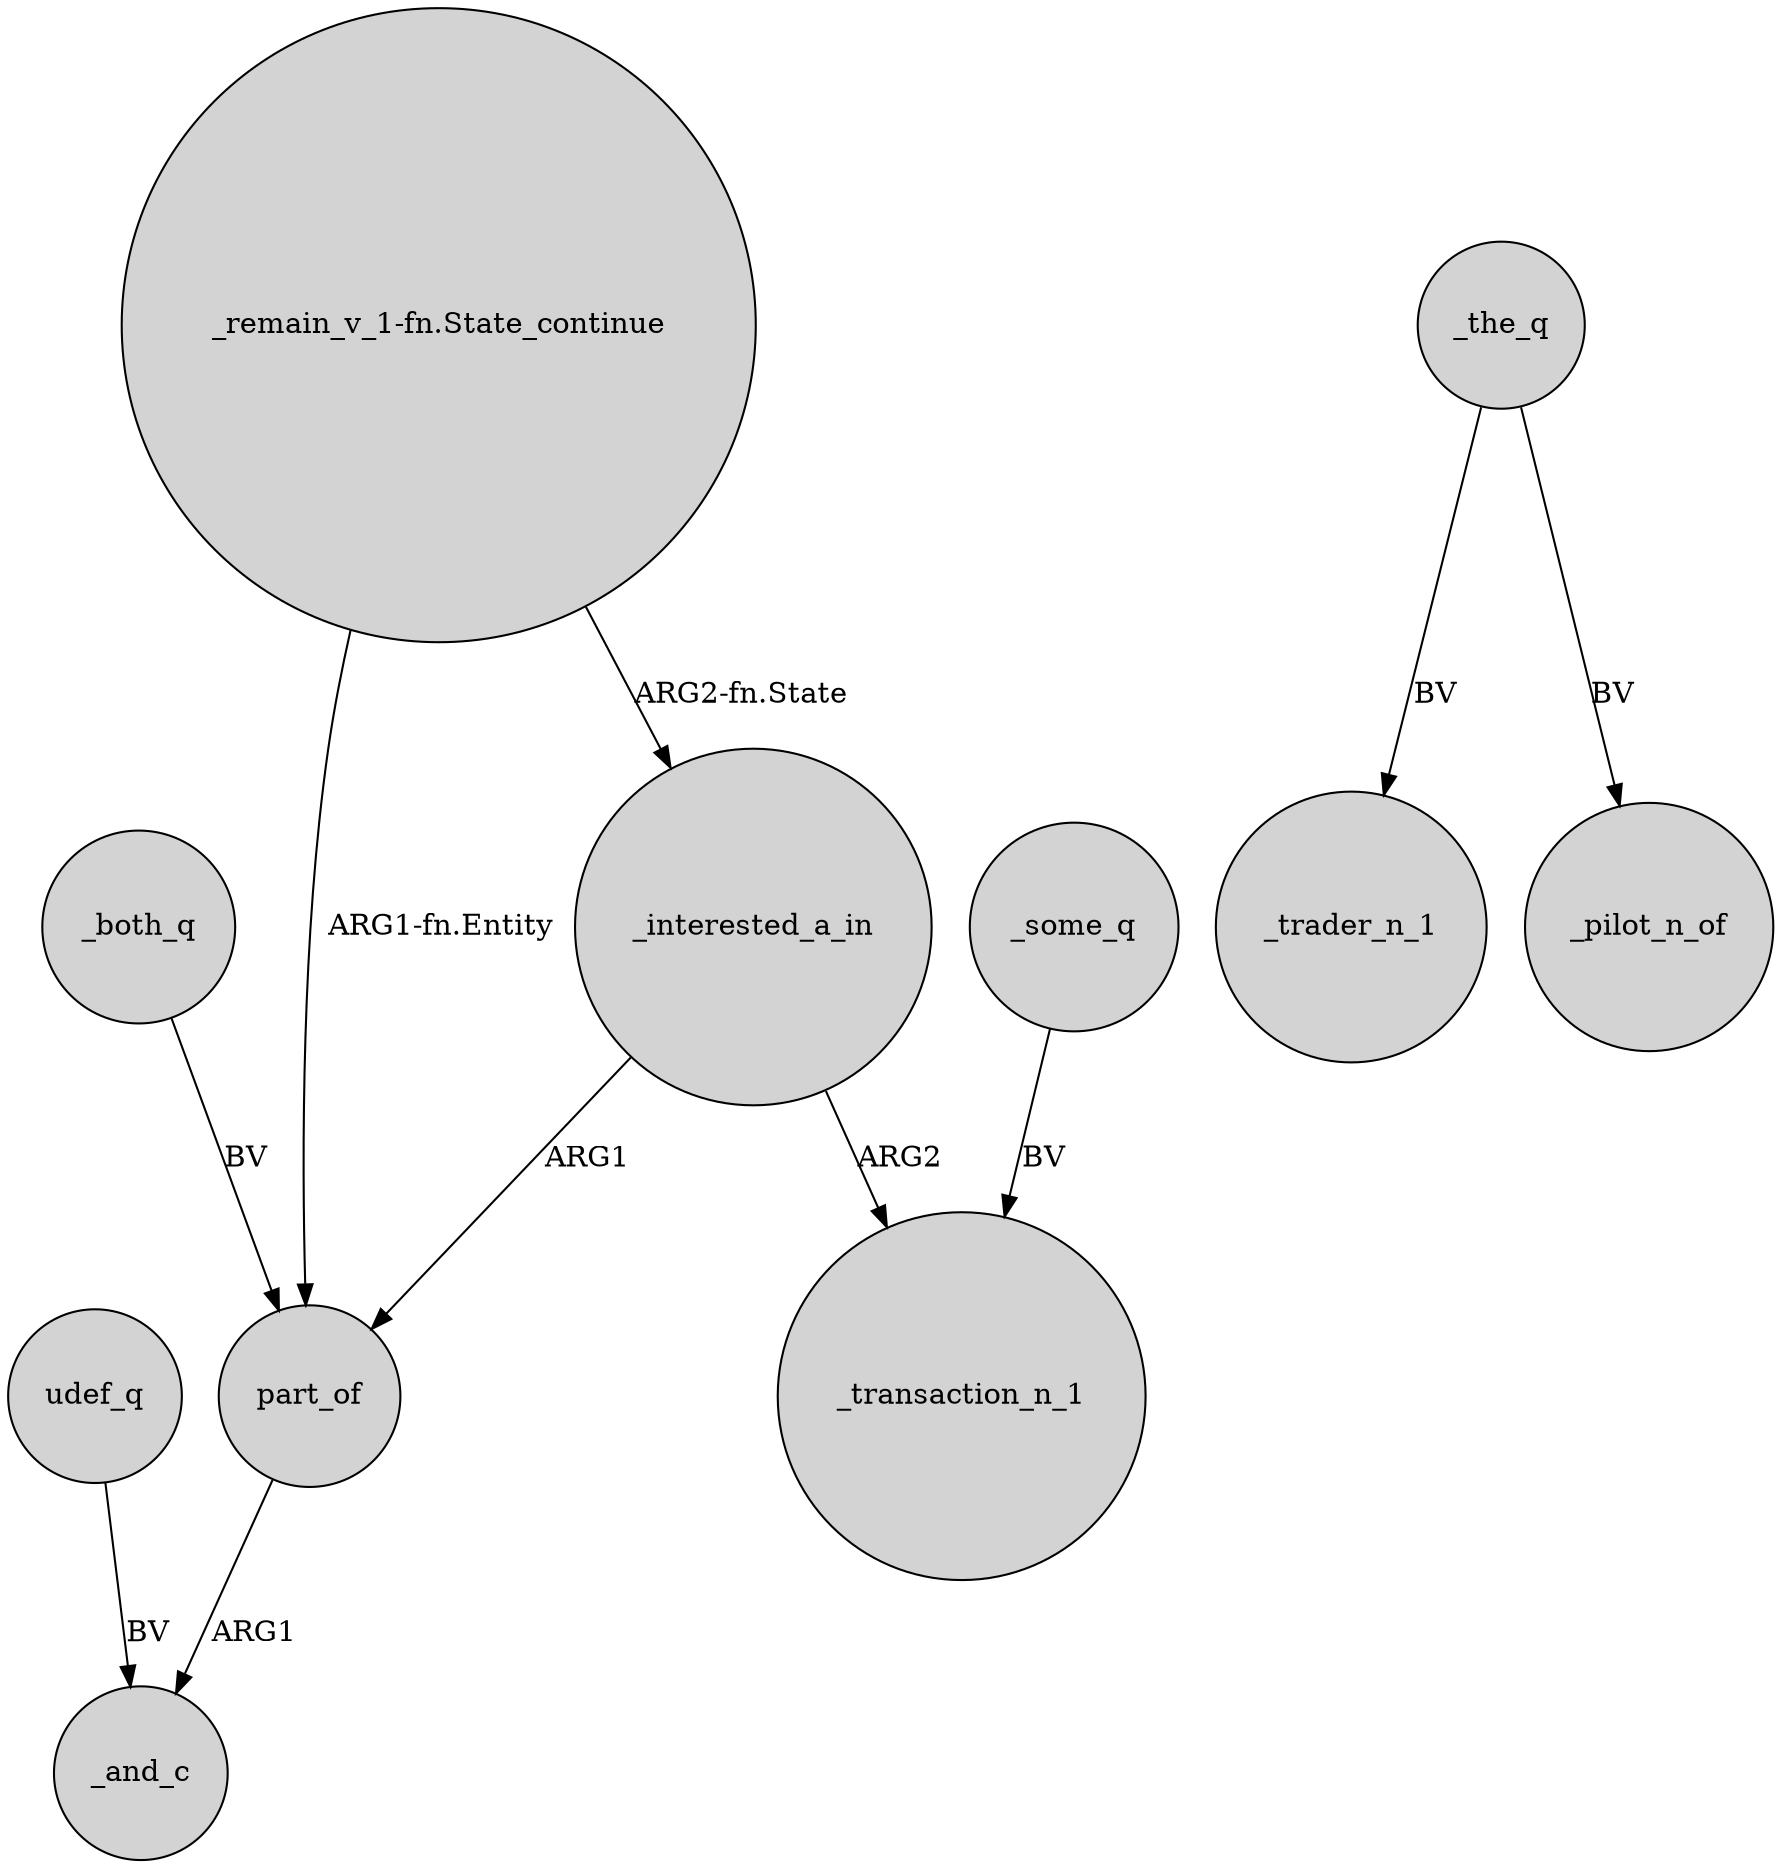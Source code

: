 digraph {
	node [shape=circle style=filled]
	_interested_a_in -> part_of [label=ARG1]
	_both_q -> part_of [label=BV]
	part_of -> _and_c [label=ARG1]
	udef_q -> _and_c [label=BV]
	_some_q -> _transaction_n_1 [label=BV]
	"_remain_v_1-fn.State_continue" -> _interested_a_in [label="ARG2-fn.State"]
	"_remain_v_1-fn.State_continue" -> part_of [label="ARG1-fn.Entity"]
	_the_q -> _trader_n_1 [label=BV]
	_interested_a_in -> _transaction_n_1 [label=ARG2]
	_the_q -> _pilot_n_of [label=BV]
}
